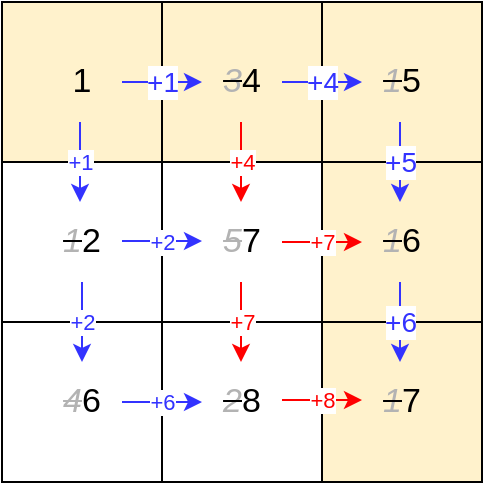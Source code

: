 <mxfile version="10.9.5" type="device"><diagram id="WKkq6H4y3DZdPGGhtJqj" name="example 01"><mxGraphModel dx="1086" dy="808" grid="1" gridSize="10" guides="1" tooltips="1" connect="1" arrows="1" fold="1" page="1" pageScale="1" pageWidth="827" pageHeight="1169" math="0" shadow="0"><root><mxCell id="0"/><mxCell id="1" parent="0"/><mxCell id="kfOSugO_KK6xuLLLC1n4-1" value="1" style="whiteSpace=wrap;html=1;aspect=fixed;fontSize=17;fillColor=#fff2cc;strokeColor=#000000;" vertex="1" parent="1"><mxGeometry x="120" y="200" width="80" height="80" as="geometry"/></mxCell><mxCell id="kfOSugO_KK6xuLLLC1n4-2" value="&lt;i&gt;&lt;strike&gt;&lt;font color=&quot;#b3b3b3&quot;&gt;3&lt;/font&gt;&lt;/strike&gt;&lt;/i&gt;4" style="whiteSpace=wrap;html=1;aspect=fixed;fontSize=17;fillColor=#fff2cc;strokeColor=#000000;" vertex="1" parent="1"><mxGeometry x="200" y="200" width="80" height="80" as="geometry"/></mxCell><mxCell id="kfOSugO_KK6xuLLLC1n4-3" value="&lt;i&gt;&lt;strike&gt;&lt;font color=&quot;#b3b3b3&quot;&gt;1&lt;/font&gt;&lt;/strike&gt;&lt;/i&gt;5" style="whiteSpace=wrap;html=1;aspect=fixed;fontSize=17;fillColor=#fff2cc;strokeColor=#000000;" vertex="1" parent="1"><mxGeometry x="280" y="200" width="80" height="80" as="geometry"/></mxCell><mxCell id="kfOSugO_KK6xuLLLC1n4-4" value="&lt;i&gt;&lt;strike&gt;&lt;font color=&quot;#b3b3b3&quot;&gt;1&lt;/font&gt;&lt;/strike&gt;&lt;/i&gt;2" style="whiteSpace=wrap;html=1;aspect=fixed;fontSize=17;" vertex="1" parent="1"><mxGeometry x="120" y="280" width="80" height="80" as="geometry"/></mxCell><mxCell id="kfOSugO_KK6xuLLLC1n4-5" value="&lt;font color=&quot;#b3b3b3&quot;&gt;&lt;i&gt;&lt;strike&gt;5&lt;/strike&gt;&lt;/i&gt;&lt;/font&gt;7" style="whiteSpace=wrap;html=1;aspect=fixed;fontSize=17;" vertex="1" parent="1"><mxGeometry x="200" y="280" width="80" height="80" as="geometry"/></mxCell><mxCell id="kfOSugO_KK6xuLLLC1n4-6" value="&lt;i&gt;&lt;strike&gt;&lt;font color=&quot;#b3b3b3&quot;&gt;1&lt;/font&gt;&lt;/strike&gt;&lt;/i&gt;6" style="whiteSpace=wrap;html=1;aspect=fixed;fontSize=17;fillColor=#fff2cc;strokeColor=#000000;" vertex="1" parent="1"><mxGeometry x="280" y="280" width="80" height="80" as="geometry"/></mxCell><mxCell id="kfOSugO_KK6xuLLLC1n4-7" value="&lt;font color=&quot;#b3b3b3&quot;&gt;&lt;i&gt;&lt;strike&gt;4&lt;/strike&gt;&lt;/i&gt;&lt;/font&gt;6" style="whiteSpace=wrap;html=1;aspect=fixed;fontSize=17;" vertex="1" parent="1"><mxGeometry x="120" y="360" width="80" height="80" as="geometry"/></mxCell><mxCell id="kfOSugO_KK6xuLLLC1n4-8" value="&lt;i&gt;&lt;strike&gt;&lt;font color=&quot;#b3b3b3&quot;&gt;2&lt;/font&gt;&lt;/strike&gt;&lt;/i&gt;8" style="whiteSpace=wrap;html=1;aspect=fixed;fontSize=17;" vertex="1" parent="1"><mxGeometry x="200" y="360" width="80" height="80" as="geometry"/></mxCell><mxCell id="kfOSugO_KK6xuLLLC1n4-9" value="&lt;i&gt;&lt;strike&gt;&lt;font color=&quot;#b3b3b3&quot;&gt;1&lt;/font&gt;&lt;/strike&gt;&lt;/i&gt;7" style="whiteSpace=wrap;html=1;aspect=fixed;fontSize=17;fillColor=#fff2cc;strokeColor=#000000;" vertex="1" parent="1"><mxGeometry x="280" y="360" width="80" height="80" as="geometry"/></mxCell><mxCell id="kfOSugO_KK6xuLLLC1n4-10" value="+1" style="endArrow=classic;html=1;strokeColor=#3333FF;fontColor=#3333FF;fontSize=14;" edge="1" parent="1"><mxGeometry width="50" height="50" relative="1" as="geometry"><mxPoint x="180" y="240" as="sourcePoint"/><mxPoint x="220" y="240" as="targetPoint"/></mxGeometry></mxCell><mxCell id="kfOSugO_KK6xuLLLC1n4-11" value="+4" style="endArrow=classic;html=1;strokeColor=#3333FF;fontColor=#3333FF;fontSize=14;" edge="1" parent="1"><mxGeometry width="50" height="50" relative="1" as="geometry"><mxPoint x="260" y="240" as="sourcePoint"/><mxPoint x="300" y="240" as="targetPoint"/></mxGeometry></mxCell><mxCell id="kfOSugO_KK6xuLLLC1n4-12" value="+6" style="endArrow=classic;html=1;strokeColor=#3333FF;fontColor=#3333FF;fontSize=14;" edge="1" parent="1"><mxGeometry width="50" height="50" relative="1" as="geometry"><mxPoint x="319" y="340" as="sourcePoint"/><mxPoint x="319" y="380" as="targetPoint"/></mxGeometry></mxCell><mxCell id="kfOSugO_KK6xuLLLC1n4-13" value="+5" style="endArrow=classic;html=1;strokeColor=#3333FF;fontColor=#3333FF;fontSize=14;" edge="1" parent="1"><mxGeometry width="50" height="50" relative="1" as="geometry"><mxPoint x="319" y="260" as="sourcePoint"/><mxPoint x="319" y="300" as="targetPoint"/></mxGeometry></mxCell><mxCell id="kfOSugO_KK6xuLLLC1n4-14" value="+4" style="endArrow=classic;html=1;fontColor=#FF0000;strokeColor=#FF0000;" edge="1" parent="1"><mxGeometry width="50" height="50" relative="1" as="geometry"><mxPoint x="239.5" y="260" as="sourcePoint"/><mxPoint x="239.5" y="300" as="targetPoint"/></mxGeometry></mxCell><mxCell id="kfOSugO_KK6xuLLLC1n4-15" value="+2" style="endArrow=classic;html=1;strokeColor=#3333FF;fontColor=#3333FF;" edge="1" parent="1"><mxGeometry width="50" height="50" relative="1" as="geometry"><mxPoint x="160" y="340" as="sourcePoint"/><mxPoint x="160" y="380" as="targetPoint"/></mxGeometry></mxCell><mxCell id="kfOSugO_KK6xuLLLC1n4-16" value="+1" style="endArrow=classic;html=1;strokeColor=#3333FF;fontColor=#3333FF;" edge="1" parent="1"><mxGeometry width="50" height="50" relative="1" as="geometry"><mxPoint x="159" y="260" as="sourcePoint"/><mxPoint x="159" y="300" as="targetPoint"/></mxGeometry></mxCell><mxCell id="kfOSugO_KK6xuLLLC1n4-17" value="+2" style="endArrow=classic;html=1;strokeColor=#3333FF;fontColor=#3333FF;" edge="1" parent="1"><mxGeometry width="50" height="50" relative="1" as="geometry"><mxPoint x="180" y="319.5" as="sourcePoint"/><mxPoint x="220" y="319.5" as="targetPoint"/></mxGeometry></mxCell><mxCell id="kfOSugO_KK6xuLLLC1n4-18" value="+7" style="endArrow=classic;html=1;fontColor=#FF0000;strokeColor=#FF0000;" edge="1" parent="1"><mxGeometry width="50" height="50" relative="1" as="geometry"><mxPoint x="239.5" y="340" as="sourcePoint"/><mxPoint x="239.5" y="380" as="targetPoint"/></mxGeometry></mxCell><mxCell id="kfOSugO_KK6xuLLLC1n4-19" value="+6" style="endArrow=classic;html=1;strokeColor=#3333FF;fontColor=#3333FF;" edge="1" parent="1"><mxGeometry width="50" height="50" relative="1" as="geometry"><mxPoint x="180" y="400" as="sourcePoint"/><mxPoint x="220" y="400" as="targetPoint"/></mxGeometry></mxCell><mxCell id="kfOSugO_KK6xuLLLC1n4-20" value="+7" style="endArrow=classic;html=1;fontColor=#FF0000;strokeColor=#FF0000;" edge="1" parent="1"><mxGeometry width="50" height="50" relative="1" as="geometry"><mxPoint x="260" y="320" as="sourcePoint"/><mxPoint x="300" y="320" as="targetPoint"/></mxGeometry></mxCell><mxCell id="kfOSugO_KK6xuLLLC1n4-21" value="+8" style="endArrow=classic;html=1;fontColor=#FF0000;strokeColor=#FF0000;" edge="1" parent="1"><mxGeometry width="50" height="50" relative="1" as="geometry"><mxPoint x="260" y="399" as="sourcePoint"/><mxPoint x="300" y="399" as="targetPoint"/></mxGeometry></mxCell></root></mxGraphModel></diagram></mxfile>